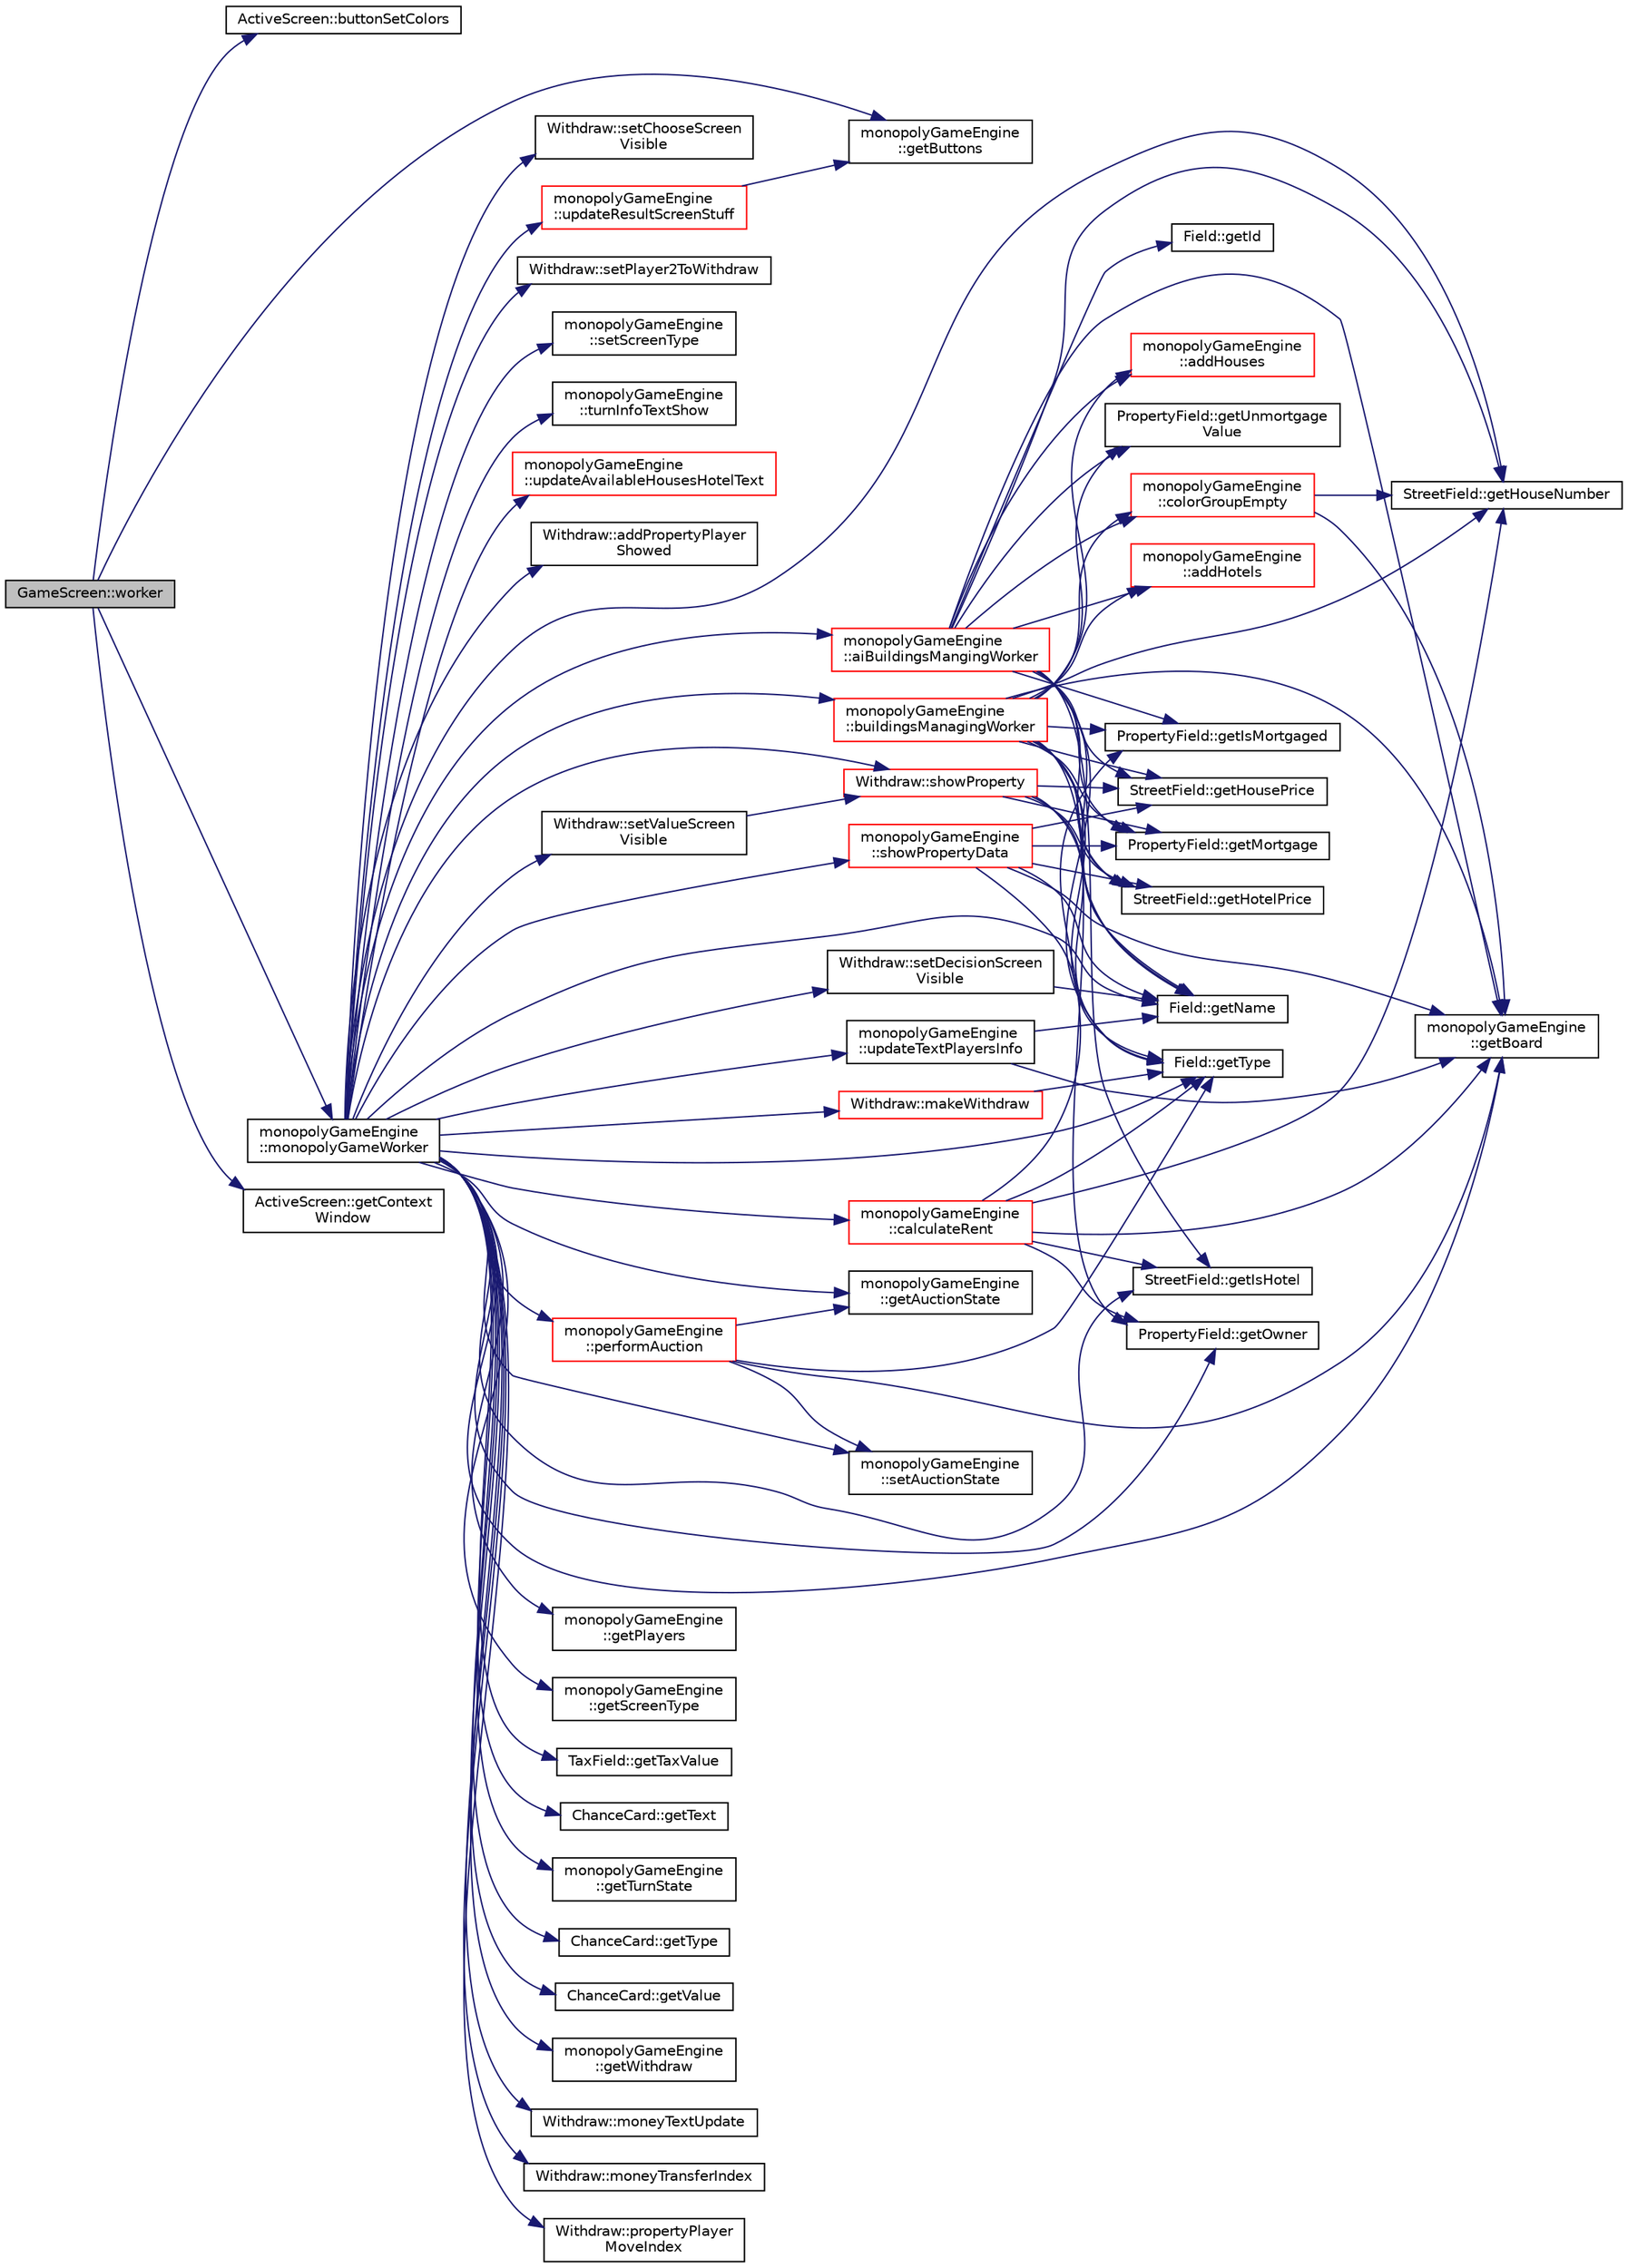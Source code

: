 digraph "GameScreen::worker"
{
 // LATEX_PDF_SIZE
  edge [fontname="Helvetica",fontsize="10",labelfontname="Helvetica",labelfontsize="10"];
  node [fontname="Helvetica",fontsize="10",shape=record];
  rankdir="LR";
  Node1 [label="GameScreen::worker",height=0.2,width=0.4,color="black", fillcolor="grey75", style="filled", fontcolor="black",tooltip=" "];
  Node1 -> Node2 [color="midnightblue",fontsize="10",style="solid",fontname="Helvetica"];
  Node2 [label="ActiveScreen::buttonSetColors",height=0.2,width=0.4,color="black", fillcolor="white", style="filled",URL="$class_active_screen.html#a385001a5027f0b2f00145a54b668368f",tooltip=" "];
  Node1 -> Node3 [color="midnightblue",fontsize="10",style="solid",fontname="Helvetica"];
  Node3 [label="monopolyGameEngine\l::getButtons",height=0.2,width=0.4,color="black", fillcolor="white", style="filled",URL="$classmonopoly_game_engine.html#a112d14d9d3f29d4eff3c1e6312cd2b74",tooltip=" "];
  Node1 -> Node4 [color="midnightblue",fontsize="10",style="solid",fontname="Helvetica"];
  Node4 [label="ActiveScreen::getContext\lWindow",height=0.2,width=0.4,color="black", fillcolor="white", style="filled",URL="$class_active_screen.html#ac7c3386bd133917396975a4b0a5a6e68",tooltip=" "];
  Node1 -> Node5 [color="midnightblue",fontsize="10",style="solid",fontname="Helvetica"];
  Node5 [label="monopolyGameEngine\l::monopolyGameWorker",height=0.2,width=0.4,color="black", fillcolor="white", style="filled",URL="$classmonopoly_game_engine.html#acfa722f1ffec4781429f86997595db7d",tooltip=" "];
  Node5 -> Node6 [color="midnightblue",fontsize="10",style="solid",fontname="Helvetica"];
  Node6 [label="Withdraw::addPropertyPlayer\lShowed",height=0.2,width=0.4,color="black", fillcolor="white", style="filled",URL="$class_withdraw.html#a8573a264b72dddafdf68ba509f3fc752",tooltip=" "];
  Node5 -> Node7 [color="midnightblue",fontsize="10",style="solid",fontname="Helvetica"];
  Node7 [label="monopolyGameEngine\l::aiBuildingsMangingWorker",height=0.2,width=0.4,color="red", fillcolor="white", style="filled",URL="$classmonopoly_game_engine.html#aa16c7ef618a34bfe7139734f98731d7e",tooltip=" "];
  Node7 -> Node8 [color="midnightblue",fontsize="10",style="solid",fontname="Helvetica"];
  Node8 [label="monopolyGameEngine\l::addHotels",height=0.2,width=0.4,color="red", fillcolor="white", style="filled",URL="$classmonopoly_game_engine.html#a99af650b99e1f4a3bc186da3aac6743f",tooltip=" "];
  Node7 -> Node10 [color="midnightblue",fontsize="10",style="solid",fontname="Helvetica"];
  Node10 [label="monopolyGameEngine\l::addHouses",height=0.2,width=0.4,color="red", fillcolor="white", style="filled",URL="$classmonopoly_game_engine.html#ab7de7f4666764569f6bf3cbad8408ed1",tooltip=" "];
  Node7 -> Node12 [color="midnightblue",fontsize="10",style="solid",fontname="Helvetica"];
  Node12 [label="monopolyGameEngine\l::colorGroupEmpty",height=0.2,width=0.4,color="red", fillcolor="white", style="filled",URL="$classmonopoly_game_engine.html#af0dcb169ec97293dadc327ad4b861df5",tooltip=" "];
  Node12 -> Node13 [color="midnightblue",fontsize="10",style="solid",fontname="Helvetica"];
  Node13 [label="monopolyGameEngine\l::getBoard",height=0.2,width=0.4,color="black", fillcolor="white", style="filled",URL="$classmonopoly_game_engine.html#a7745bb931ce95f84f0b07843414e0d36",tooltip=" "];
  Node12 -> Node15 [color="midnightblue",fontsize="10",style="solid",fontname="Helvetica"];
  Node15 [label="StreetField::getHouseNumber",height=0.2,width=0.4,color="black", fillcolor="white", style="filled",URL="$class_street_field.html#aaee4c344c359e9762653472f7f2e5df0",tooltip=" "];
  Node7 -> Node13 [color="midnightblue",fontsize="10",style="solid",fontname="Helvetica"];
  Node7 -> Node17 [color="midnightblue",fontsize="10",style="solid",fontname="Helvetica"];
  Node17 [label="StreetField::getHotelPrice",height=0.2,width=0.4,color="black", fillcolor="white", style="filled",URL="$class_street_field.html#a51d31e674e5526536210d24ed5bdc2c2",tooltip=" "];
  Node7 -> Node15 [color="midnightblue",fontsize="10",style="solid",fontname="Helvetica"];
  Node7 -> Node18 [color="midnightblue",fontsize="10",style="solid",fontname="Helvetica"];
  Node18 [label="StreetField::getHousePrice",height=0.2,width=0.4,color="black", fillcolor="white", style="filled",URL="$class_street_field.html#a812b99b2c3dc615a26f81756fa41aa51",tooltip=" "];
  Node7 -> Node19 [color="midnightblue",fontsize="10",style="solid",fontname="Helvetica"];
  Node19 [label="Field::getId",height=0.2,width=0.4,color="black", fillcolor="white", style="filled",URL="$class_field.html#aa3ea436b800a8078f04be2678c42f7c0",tooltip=" "];
  Node7 -> Node20 [color="midnightblue",fontsize="10",style="solid",fontname="Helvetica"];
  Node20 [label="StreetField::getIsHotel",height=0.2,width=0.4,color="black", fillcolor="white", style="filled",URL="$class_street_field.html#a79785c76389d7bf9171797b9d1a16ebd",tooltip=" "];
  Node7 -> Node21 [color="midnightblue",fontsize="10",style="solid",fontname="Helvetica"];
  Node21 [label="PropertyField::getIsMortgaged",height=0.2,width=0.4,color="black", fillcolor="white", style="filled",URL="$class_property_field.html#a1fffe1254ab983b26a27f44f60790118",tooltip=" "];
  Node7 -> Node22 [color="midnightblue",fontsize="10",style="solid",fontname="Helvetica"];
  Node22 [label="PropertyField::getMortgage",height=0.2,width=0.4,color="black", fillcolor="white", style="filled",URL="$class_property_field.html#afeddcb21f639b779a94a5d471059e7e3",tooltip=" "];
  Node7 -> Node23 [color="midnightblue",fontsize="10",style="solid",fontname="Helvetica"];
  Node23 [label="Field::getName",height=0.2,width=0.4,color="black", fillcolor="white", style="filled",URL="$class_field.html#ad2e239a719acc3285a9b11b3aef6808c",tooltip=" "];
  Node7 -> Node24 [color="midnightblue",fontsize="10",style="solid",fontname="Helvetica"];
  Node24 [label="Field::getType",height=0.2,width=0.4,color="black", fillcolor="white", style="filled",URL="$class_field.html#a3c5261dc7fc032dd06268d3c94028d73",tooltip=" "];
  Node7 -> Node25 [color="midnightblue",fontsize="10",style="solid",fontname="Helvetica"];
  Node25 [label="PropertyField::getUnmortgage\lValue",height=0.2,width=0.4,color="black", fillcolor="white", style="filled",URL="$class_property_field.html#a5e8b305dba61b190acbfbf4f1e82af96",tooltip=" "];
  Node5 -> Node37 [color="midnightblue",fontsize="10",style="solid",fontname="Helvetica"];
  Node37 [label="monopolyGameEngine\l::buildingsManagingWorker",height=0.2,width=0.4,color="red", fillcolor="white", style="filled",URL="$classmonopoly_game_engine.html#aa5881c8915bd0277e2094b5b0bfaf337",tooltip=" "];
  Node37 -> Node8 [color="midnightblue",fontsize="10",style="solid",fontname="Helvetica"];
  Node37 -> Node10 [color="midnightblue",fontsize="10",style="solid",fontname="Helvetica"];
  Node37 -> Node12 [color="midnightblue",fontsize="10",style="solid",fontname="Helvetica"];
  Node37 -> Node13 [color="midnightblue",fontsize="10",style="solid",fontname="Helvetica"];
  Node37 -> Node17 [color="midnightblue",fontsize="10",style="solid",fontname="Helvetica"];
  Node37 -> Node15 [color="midnightblue",fontsize="10",style="solid",fontname="Helvetica"];
  Node37 -> Node18 [color="midnightblue",fontsize="10",style="solid",fontname="Helvetica"];
  Node37 -> Node21 [color="midnightblue",fontsize="10",style="solid",fontname="Helvetica"];
  Node37 -> Node22 [color="midnightblue",fontsize="10",style="solid",fontname="Helvetica"];
  Node37 -> Node23 [color="midnightblue",fontsize="10",style="solid",fontname="Helvetica"];
  Node37 -> Node38 [color="midnightblue",fontsize="10",style="solid",fontname="Helvetica"];
  Node38 [label="PropertyField::getOwner",height=0.2,width=0.4,color="black", fillcolor="white", style="filled",URL="$class_property_field.html#a4e8d167377c43ea54f32d355d8d07993",tooltip=" "];
  Node37 -> Node24 [color="midnightblue",fontsize="10",style="solid",fontname="Helvetica"];
  Node37 -> Node25 [color="midnightblue",fontsize="10",style="solid",fontname="Helvetica"];
  Node5 -> Node39 [color="midnightblue",fontsize="10",style="solid",fontname="Helvetica"];
  Node39 [label="monopolyGameEngine\l::calculateRent",height=0.2,width=0.4,color="red", fillcolor="white", style="filled",URL="$classmonopoly_game_engine.html#a8d42166e5ec753ab32057e6584602644",tooltip=" "];
  Node39 -> Node13 [color="midnightblue",fontsize="10",style="solid",fontname="Helvetica"];
  Node39 -> Node15 [color="midnightblue",fontsize="10",style="solid",fontname="Helvetica"];
  Node39 -> Node20 [color="midnightblue",fontsize="10",style="solid",fontname="Helvetica"];
  Node39 -> Node21 [color="midnightblue",fontsize="10",style="solid",fontname="Helvetica"];
  Node39 -> Node38 [color="midnightblue",fontsize="10",style="solid",fontname="Helvetica"];
  Node39 -> Node24 [color="midnightblue",fontsize="10",style="solid",fontname="Helvetica"];
  Node5 -> Node44 [color="midnightblue",fontsize="10",style="solid",fontname="Helvetica"];
  Node44 [label="monopolyGameEngine\l::getAuctionState",height=0.2,width=0.4,color="black", fillcolor="white", style="filled",URL="$classmonopoly_game_engine.html#ab4df2acc56199304443a249c4534fefe",tooltip=" "];
  Node5 -> Node13 [color="midnightblue",fontsize="10",style="solid",fontname="Helvetica"];
  Node5 -> Node15 [color="midnightblue",fontsize="10",style="solid",fontname="Helvetica"];
  Node5 -> Node20 [color="midnightblue",fontsize="10",style="solid",fontname="Helvetica"];
  Node5 -> Node23 [color="midnightblue",fontsize="10",style="solid",fontname="Helvetica"];
  Node5 -> Node38 [color="midnightblue",fontsize="10",style="solid",fontname="Helvetica"];
  Node5 -> Node45 [color="midnightblue",fontsize="10",style="solid",fontname="Helvetica"];
  Node45 [label="monopolyGameEngine\l::getPlayers",height=0.2,width=0.4,color="black", fillcolor="white", style="filled",URL="$classmonopoly_game_engine.html#a67825c05bbd8b0619f56b4a41af75573",tooltip=" "];
  Node5 -> Node46 [color="midnightblue",fontsize="10",style="solid",fontname="Helvetica"];
  Node46 [label="monopolyGameEngine\l::getScreenType",height=0.2,width=0.4,color="black", fillcolor="white", style="filled",URL="$classmonopoly_game_engine.html#a2b6b4f415cc0b8dca63c44d01eb052c3",tooltip=" "];
  Node5 -> Node47 [color="midnightblue",fontsize="10",style="solid",fontname="Helvetica"];
  Node47 [label="TaxField::getTaxValue",height=0.2,width=0.4,color="black", fillcolor="white", style="filled",URL="$class_tax_field.html#ac1ed0a0b9fa1c10a67f9759bb6a0f3d9",tooltip=" "];
  Node5 -> Node48 [color="midnightblue",fontsize="10",style="solid",fontname="Helvetica"];
  Node48 [label="ChanceCard::getText",height=0.2,width=0.4,color="black", fillcolor="white", style="filled",URL="$class_chance_card.html#a3f54572894e5259f3f4ed887b6ca3e5d",tooltip=" "];
  Node5 -> Node49 [color="midnightblue",fontsize="10",style="solid",fontname="Helvetica"];
  Node49 [label="monopolyGameEngine\l::getTurnState",height=0.2,width=0.4,color="black", fillcolor="white", style="filled",URL="$classmonopoly_game_engine.html#ab70a61e0dc47c4cab5b451adfb5229d3",tooltip=" "];
  Node5 -> Node50 [color="midnightblue",fontsize="10",style="solid",fontname="Helvetica"];
  Node50 [label="ChanceCard::getType",height=0.2,width=0.4,color="black", fillcolor="white", style="filled",URL="$class_chance_card.html#a9a328e8b7d8630469f0c114dbb3f947f",tooltip=" "];
  Node5 -> Node24 [color="midnightblue",fontsize="10",style="solid",fontname="Helvetica"];
  Node5 -> Node51 [color="midnightblue",fontsize="10",style="solid",fontname="Helvetica"];
  Node51 [label="ChanceCard::getValue",height=0.2,width=0.4,color="black", fillcolor="white", style="filled",URL="$class_chance_card.html#a648076fb0cbccc144fc76f241cc892ec",tooltip=" "];
  Node5 -> Node52 [color="midnightblue",fontsize="10",style="solid",fontname="Helvetica"];
  Node52 [label="monopolyGameEngine\l::getWithdraw",height=0.2,width=0.4,color="black", fillcolor="white", style="filled",URL="$classmonopoly_game_engine.html#ab619c0b887da09afd07e451166bc81db",tooltip=" "];
  Node5 -> Node53 [color="midnightblue",fontsize="10",style="solid",fontname="Helvetica"];
  Node53 [label="Withdraw::makeWithdraw",height=0.2,width=0.4,color="red", fillcolor="white", style="filled",URL="$class_withdraw.html#a19f82027534a13d80536846c5af25829",tooltip=" "];
  Node53 -> Node24 [color="midnightblue",fontsize="10",style="solid",fontname="Helvetica"];
  Node5 -> Node55 [color="midnightblue",fontsize="10",style="solid",fontname="Helvetica"];
  Node55 [label="Withdraw::moneyTextUpdate",height=0.2,width=0.4,color="black", fillcolor="white", style="filled",URL="$class_withdraw.html#a90b6611bc2eeec22d3b562fd183bf81e",tooltip=" "];
  Node5 -> Node56 [color="midnightblue",fontsize="10",style="solid",fontname="Helvetica"];
  Node56 [label="Withdraw::moneyTransferIndex",height=0.2,width=0.4,color="black", fillcolor="white", style="filled",URL="$class_withdraw.html#a6ca7dcfe8ce12dd9bdb800173348bcda",tooltip=" "];
  Node5 -> Node57 [color="midnightblue",fontsize="10",style="solid",fontname="Helvetica"];
  Node57 [label="monopolyGameEngine\l::performAuction",height=0.2,width=0.4,color="red", fillcolor="white", style="filled",URL="$classmonopoly_game_engine.html#a722f01bafc4530dbc53a51f053612fd7",tooltip=" "];
  Node57 -> Node44 [color="midnightblue",fontsize="10",style="solid",fontname="Helvetica"];
  Node57 -> Node13 [color="midnightblue",fontsize="10",style="solid",fontname="Helvetica"];
  Node57 -> Node24 [color="midnightblue",fontsize="10",style="solid",fontname="Helvetica"];
  Node57 -> Node59 [color="midnightblue",fontsize="10",style="solid",fontname="Helvetica"];
  Node59 [label="monopolyGameEngine\l::setAuctionState",height=0.2,width=0.4,color="black", fillcolor="white", style="filled",URL="$classmonopoly_game_engine.html#ab9fe1412aa26177e7cc8a19871c7678b",tooltip=" "];
  Node5 -> Node60 [color="midnightblue",fontsize="10",style="solid",fontname="Helvetica"];
  Node60 [label="Withdraw::propertyPlayer\lMoveIndex",height=0.2,width=0.4,color="black", fillcolor="white", style="filled",URL="$class_withdraw.html#aab93d45027bcc3d03b1f799bc23064b6",tooltip=" "];
  Node5 -> Node59 [color="midnightblue",fontsize="10",style="solid",fontname="Helvetica"];
  Node5 -> Node61 [color="midnightblue",fontsize="10",style="solid",fontname="Helvetica"];
  Node61 [label="Withdraw::setChooseScreen\lVisible",height=0.2,width=0.4,color="black", fillcolor="white", style="filled",URL="$class_withdraw.html#a3385eeffa834b145f427a64b9ff61b75",tooltip=" "];
  Node5 -> Node62 [color="midnightblue",fontsize="10",style="solid",fontname="Helvetica"];
  Node62 [label="Withdraw::setDecisionScreen\lVisible",height=0.2,width=0.4,color="black", fillcolor="white", style="filled",URL="$class_withdraw.html#a6cca8fa1c449f82c5fc3495db33821c9",tooltip=" "];
  Node62 -> Node23 [color="midnightblue",fontsize="10",style="solid",fontname="Helvetica"];
  Node5 -> Node63 [color="midnightblue",fontsize="10",style="solid",fontname="Helvetica"];
  Node63 [label="Withdraw::setPlayer2ToWithdraw",height=0.2,width=0.4,color="black", fillcolor="white", style="filled",URL="$class_withdraw.html#aed1f0d13e5f3ce83500ec90b9338796a",tooltip=" "];
  Node5 -> Node64 [color="midnightblue",fontsize="10",style="solid",fontname="Helvetica"];
  Node64 [label="monopolyGameEngine\l::setScreenType",height=0.2,width=0.4,color="black", fillcolor="white", style="filled",URL="$classmonopoly_game_engine.html#ac54a5e28a83fa032b0a435e68ad79bf5",tooltip=" "];
  Node5 -> Node65 [color="midnightblue",fontsize="10",style="solid",fontname="Helvetica"];
  Node65 [label="Withdraw::setValueScreen\lVisible",height=0.2,width=0.4,color="black", fillcolor="white", style="filled",URL="$class_withdraw.html#ab37317304ca4577a2d6f7f6158ca88ac",tooltip=" "];
  Node65 -> Node66 [color="midnightblue",fontsize="10",style="solid",fontname="Helvetica"];
  Node66 [label="Withdraw::showProperty",height=0.2,width=0.4,color="red", fillcolor="white", style="filled",URL="$class_withdraw.html#ab7bdb73ec95d72b844d65de653cb4214",tooltip=" "];
  Node66 -> Node17 [color="midnightblue",fontsize="10",style="solid",fontname="Helvetica"];
  Node66 -> Node18 [color="midnightblue",fontsize="10",style="solid",fontname="Helvetica"];
  Node66 -> Node22 [color="midnightblue",fontsize="10",style="solid",fontname="Helvetica"];
  Node66 -> Node23 [color="midnightblue",fontsize="10",style="solid",fontname="Helvetica"];
  Node66 -> Node24 [color="midnightblue",fontsize="10",style="solid",fontname="Helvetica"];
  Node5 -> Node66 [color="midnightblue",fontsize="10",style="solid",fontname="Helvetica"];
  Node5 -> Node72 [color="midnightblue",fontsize="10",style="solid",fontname="Helvetica"];
  Node72 [label="monopolyGameEngine\l::showPropertyData",height=0.2,width=0.4,color="red", fillcolor="white", style="filled",URL="$classmonopoly_game_engine.html#aacbd6ca705e1af117659326ed41739e9",tooltip=" "];
  Node72 -> Node13 [color="midnightblue",fontsize="10",style="solid",fontname="Helvetica"];
  Node72 -> Node17 [color="midnightblue",fontsize="10",style="solid",fontname="Helvetica"];
  Node72 -> Node18 [color="midnightblue",fontsize="10",style="solid",fontname="Helvetica"];
  Node72 -> Node22 [color="midnightblue",fontsize="10",style="solid",fontname="Helvetica"];
  Node72 -> Node23 [color="midnightblue",fontsize="10",style="solid",fontname="Helvetica"];
  Node72 -> Node24 [color="midnightblue",fontsize="10",style="solid",fontname="Helvetica"];
  Node5 -> Node75 [color="midnightblue",fontsize="10",style="solid",fontname="Helvetica"];
  Node75 [label="monopolyGameEngine\l::turnInfoTextShow",height=0.2,width=0.4,color="black", fillcolor="white", style="filled",URL="$classmonopoly_game_engine.html#a25420ad24a931e657807ebd75deeac21",tooltip=" "];
  Node5 -> Node76 [color="midnightblue",fontsize="10",style="solid",fontname="Helvetica"];
  Node76 [label="monopolyGameEngine\l::updateAvailableHousesHotelText",height=0.2,width=0.4,color="red", fillcolor="white", style="filled",URL="$classmonopoly_game_engine.html#a10ce9db1976a313762833e15f8c2dd6f",tooltip=" "];
  Node5 -> Node77 [color="midnightblue",fontsize="10",style="solid",fontname="Helvetica"];
  Node77 [label="monopolyGameEngine\l::updateResultScreenStuff",height=0.2,width=0.4,color="red", fillcolor="white", style="filled",URL="$classmonopoly_game_engine.html#a6dbe0b7eb3ce8969cd6c0fead31d1de0",tooltip=" "];
  Node77 -> Node3 [color="midnightblue",fontsize="10",style="solid",fontname="Helvetica"];
  Node5 -> Node78 [color="midnightblue",fontsize="10",style="solid",fontname="Helvetica"];
  Node78 [label="monopolyGameEngine\l::updateTextPlayersInfo",height=0.2,width=0.4,color="black", fillcolor="white", style="filled",URL="$classmonopoly_game_engine.html#ab00dbe0baa4635500d93c2004f7e0218",tooltip=" "];
  Node78 -> Node13 [color="midnightblue",fontsize="10",style="solid",fontname="Helvetica"];
  Node78 -> Node23 [color="midnightblue",fontsize="10",style="solid",fontname="Helvetica"];
}
